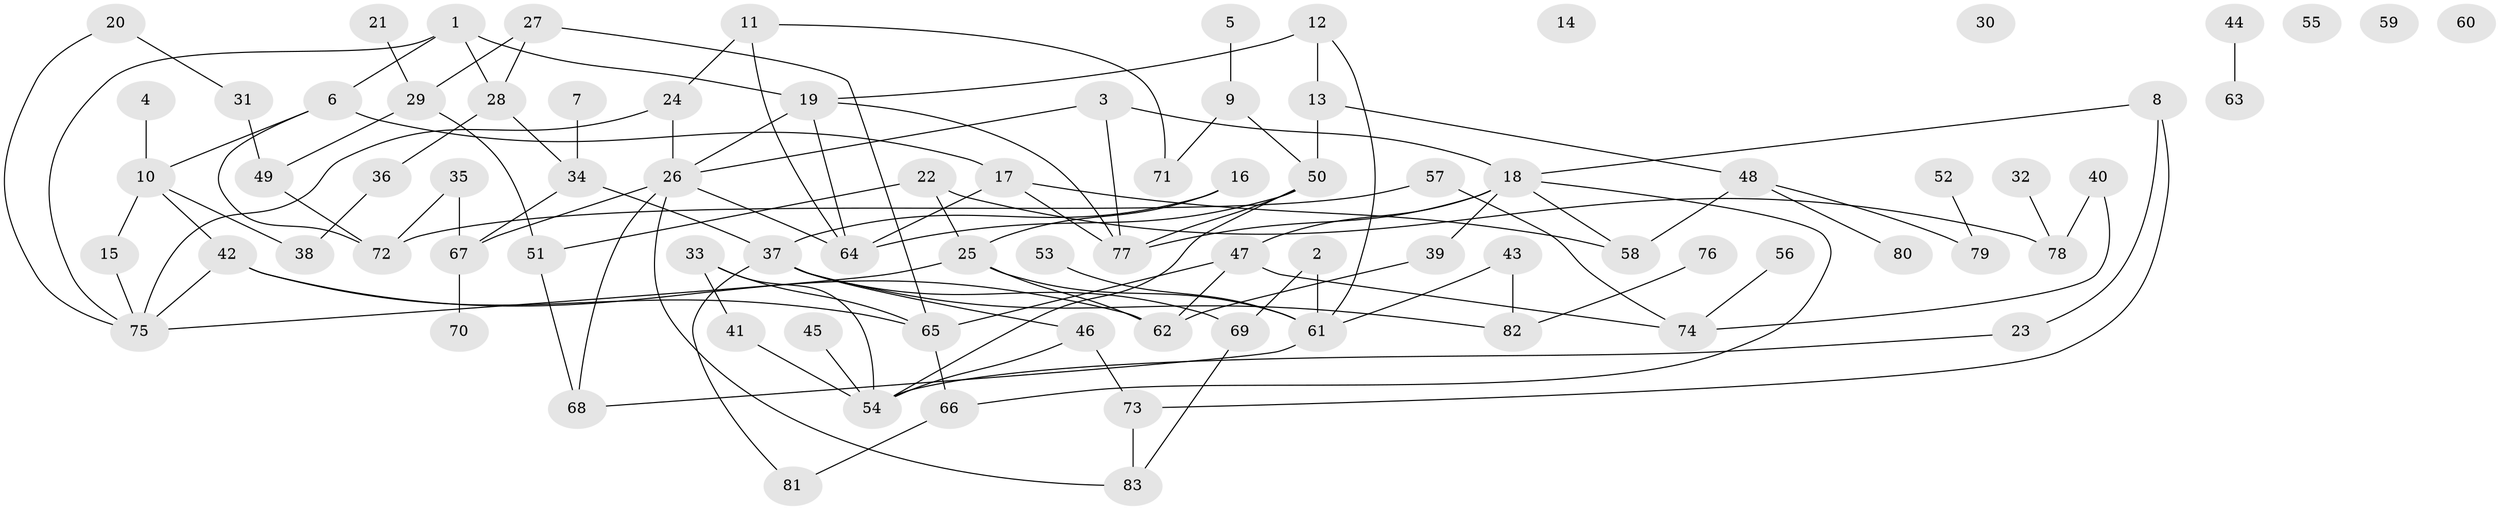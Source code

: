 // Generated by graph-tools (version 1.1) at 2025/00/03/09/25 03:00:44]
// undirected, 83 vertices, 118 edges
graph export_dot {
graph [start="1"]
  node [color=gray90,style=filled];
  1;
  2;
  3;
  4;
  5;
  6;
  7;
  8;
  9;
  10;
  11;
  12;
  13;
  14;
  15;
  16;
  17;
  18;
  19;
  20;
  21;
  22;
  23;
  24;
  25;
  26;
  27;
  28;
  29;
  30;
  31;
  32;
  33;
  34;
  35;
  36;
  37;
  38;
  39;
  40;
  41;
  42;
  43;
  44;
  45;
  46;
  47;
  48;
  49;
  50;
  51;
  52;
  53;
  54;
  55;
  56;
  57;
  58;
  59;
  60;
  61;
  62;
  63;
  64;
  65;
  66;
  67;
  68;
  69;
  70;
  71;
  72;
  73;
  74;
  75;
  76;
  77;
  78;
  79;
  80;
  81;
  82;
  83;
  1 -- 6;
  1 -- 19;
  1 -- 28;
  1 -- 75;
  2 -- 61;
  2 -- 69;
  3 -- 18;
  3 -- 26;
  3 -- 77;
  4 -- 10;
  5 -- 9;
  6 -- 10;
  6 -- 17;
  6 -- 72;
  7 -- 34;
  8 -- 18;
  8 -- 23;
  8 -- 73;
  9 -- 50;
  9 -- 71;
  10 -- 15;
  10 -- 38;
  10 -- 42;
  11 -- 24;
  11 -- 64;
  11 -- 71;
  12 -- 13;
  12 -- 19;
  12 -- 61;
  13 -- 48;
  13 -- 50;
  15 -- 75;
  16 -- 25;
  16 -- 37;
  17 -- 58;
  17 -- 64;
  17 -- 77;
  18 -- 39;
  18 -- 47;
  18 -- 58;
  18 -- 66;
  18 -- 77;
  19 -- 26;
  19 -- 64;
  19 -- 77;
  20 -- 31;
  20 -- 75;
  21 -- 29;
  22 -- 25;
  22 -- 51;
  22 -- 78;
  23 -- 54;
  24 -- 26;
  24 -- 75;
  25 -- 61;
  25 -- 62;
  25 -- 75;
  26 -- 64;
  26 -- 67;
  26 -- 68;
  26 -- 83;
  27 -- 28;
  27 -- 29;
  27 -- 65;
  28 -- 34;
  28 -- 36;
  29 -- 49;
  29 -- 51;
  31 -- 49;
  32 -- 78;
  33 -- 41;
  33 -- 54;
  33 -- 65;
  34 -- 37;
  34 -- 67;
  35 -- 67;
  35 -- 72;
  36 -- 38;
  37 -- 46;
  37 -- 69;
  37 -- 81;
  37 -- 82;
  39 -- 62;
  40 -- 74;
  40 -- 78;
  41 -- 54;
  42 -- 62;
  42 -- 65;
  42 -- 75;
  43 -- 61;
  43 -- 82;
  44 -- 63;
  45 -- 54;
  46 -- 54;
  46 -- 73;
  47 -- 62;
  47 -- 65;
  47 -- 74;
  48 -- 58;
  48 -- 79;
  48 -- 80;
  49 -- 72;
  50 -- 54;
  50 -- 64;
  50 -- 77;
  51 -- 68;
  52 -- 79;
  53 -- 61;
  56 -- 74;
  57 -- 72;
  57 -- 74;
  61 -- 68;
  65 -- 66;
  66 -- 81;
  67 -- 70;
  69 -- 83;
  73 -- 83;
  76 -- 82;
}
